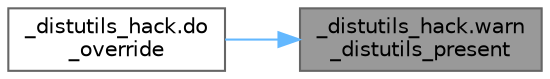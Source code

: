 digraph "_distutils_hack.warn_distutils_present"
{
 // LATEX_PDF_SIZE
  bgcolor="transparent";
  edge [fontname=Helvetica,fontsize=10,labelfontname=Helvetica,labelfontsize=10];
  node [fontname=Helvetica,fontsize=10,shape=box,height=0.2,width=0.4];
  rankdir="RL";
  Node1 [id="Node000001",label="_distutils_hack.warn\l_distutils_present",height=0.2,width=0.4,color="gray40", fillcolor="grey60", style="filled", fontcolor="black",tooltip=" "];
  Node1 -> Node2 [id="edge1_Node000001_Node000002",dir="back",color="steelblue1",style="solid",tooltip=" "];
  Node2 [id="Node000002",label="_distutils_hack.do\l_override",height=0.2,width=0.4,color="grey40", fillcolor="white", style="filled",URL="$namespace__distutils__hack.html#a90a849b4800bf9e5f187572e32bbcb40",tooltip=" "];
}
